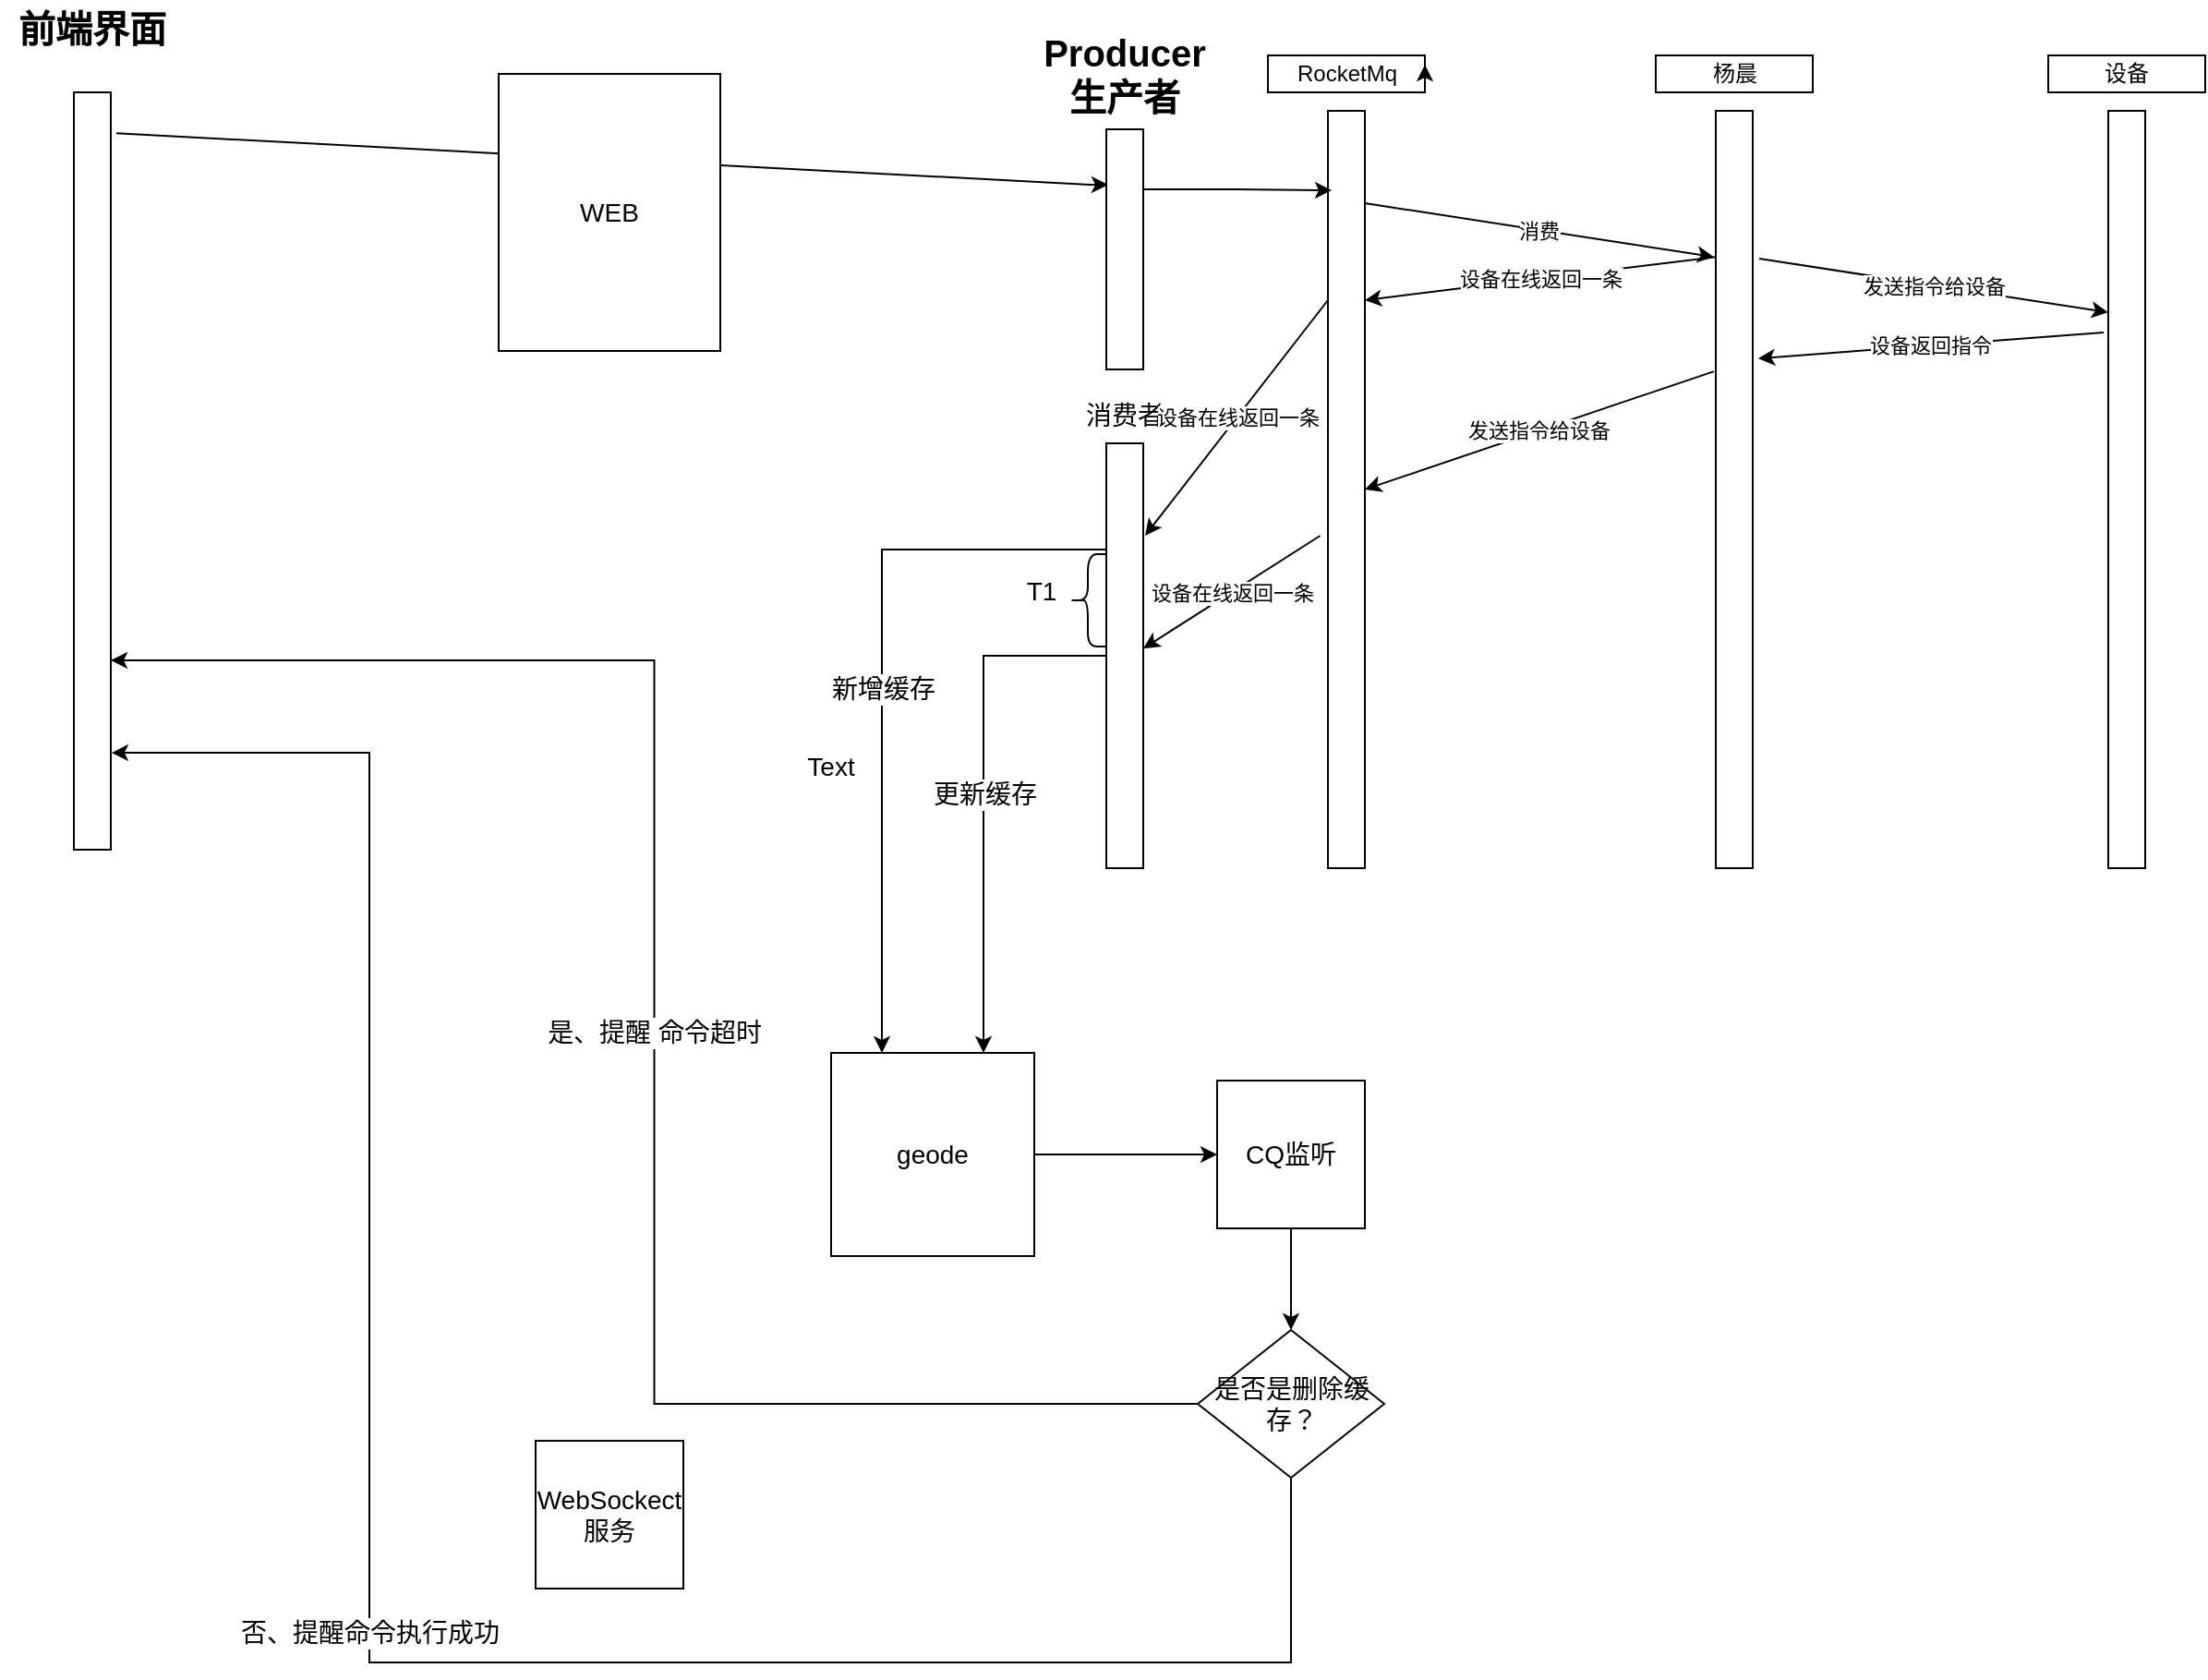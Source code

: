 <mxfile version="20.5.1" type="github">
  <diagram name="Page-1" id="74e2e168-ea6b-b213-b513-2b3c1d86103e">
    <mxGraphModel dx="2522" dy="794" grid="1" gridSize="10" guides="1" tooltips="1" connect="1" arrows="1" fold="1" page="1" pageScale="1" pageWidth="1100" pageHeight="850" background="none" math="0" shadow="0">
      <root>
        <mxCell id="0" />
        <mxCell id="1" parent="0" />
        <mxCell id="UV4veWWtO02-F0cniwVC-3" value="" style="rounded=0;whiteSpace=wrap;html=1;" vertex="1" parent="1">
          <mxGeometry x="-220" y="170" width="20" height="410" as="geometry" />
        </mxCell>
        <mxCell id="UV4veWWtO02-F0cniwVC-6" value="发送指令" style="endArrow=classic;html=1;rounded=0;exitX=1.15;exitY=0.054;exitDx=0;exitDy=0;exitPerimeter=0;entryX=0.05;entryY=0.231;entryDx=0;entryDy=0;entryPerimeter=0;" edge="1" parent="1" source="UV4veWWtO02-F0cniwVC-3" target="UV4veWWtO02-F0cniwVC-33">
          <mxGeometry width="50" height="50" relative="1" as="geometry">
            <mxPoint x="520" y="430" as="sourcePoint" />
            <mxPoint x="370" y="360" as="targetPoint" />
            <Array as="points">
              <mxPoint x="330" y="220" />
            </Array>
          </mxGeometry>
        </mxCell>
        <mxCell id="UV4veWWtO02-F0cniwVC-8" value="" style="rounded=0;whiteSpace=wrap;html=1;" vertex="1" parent="1">
          <mxGeometry x="459" y="180" width="20" height="410" as="geometry" />
        </mxCell>
        <mxCell id="UV4veWWtO02-F0cniwVC-9" value="RocketMq" style="rounded=0;whiteSpace=wrap;html=1;" vertex="1" parent="1">
          <mxGeometry x="426.5" y="150" width="85" height="20" as="geometry" />
        </mxCell>
        <mxCell id="UV4veWWtO02-F0cniwVC-10" value="" style="rounded=0;whiteSpace=wrap;html=1;" vertex="1" parent="1">
          <mxGeometry x="669" y="180" width="20" height="410" as="geometry" />
        </mxCell>
        <mxCell id="UV4veWWtO02-F0cniwVC-12" value="杨晨" style="rounded=0;whiteSpace=wrap;html=1;" vertex="1" parent="1">
          <mxGeometry x="636.5" y="150" width="85" height="20" as="geometry" />
        </mxCell>
        <mxCell id="UV4veWWtO02-F0cniwVC-13" value="" style="rounded=0;whiteSpace=wrap;html=1;" vertex="1" parent="1">
          <mxGeometry x="881.5" y="180" width="20" height="410" as="geometry" />
        </mxCell>
        <mxCell id="UV4veWWtO02-F0cniwVC-14" value="设备" style="rounded=0;whiteSpace=wrap;html=1;" vertex="1" parent="1">
          <mxGeometry x="849" y="150" width="85" height="20" as="geometry" />
        </mxCell>
        <mxCell id="UV4veWWtO02-F0cniwVC-17" value="消费" style="endArrow=classic;html=1;rounded=0;exitX=1.15;exitY=0.054;exitDx=0;exitDy=0;exitPerimeter=0;entryX=-0.05;entryY=0.193;entryDx=0;entryDy=0;entryPerimeter=0;" edge="1" parent="1" target="UV4veWWtO02-F0cniwVC-10">
          <mxGeometry width="50" height="50" relative="1" as="geometry">
            <mxPoint x="479" y="230" as="sourcePoint" />
            <mxPoint x="736" y="257.88" as="targetPoint" />
          </mxGeometry>
        </mxCell>
        <mxCell id="UV4veWWtO02-F0cniwVC-18" value="设备在线返回一条" style="endArrow=classic;html=1;rounded=0;entryX=1;entryY=0.25;entryDx=0;entryDy=0;exitX=0;exitY=0.193;exitDx=0;exitDy=0;exitPerimeter=0;" edge="1" parent="1" source="UV4veWWtO02-F0cniwVC-10" target="UV4veWWtO02-F0cniwVC-8">
          <mxGeometry width="50" height="50" relative="1" as="geometry">
            <mxPoint x="669" y="270" as="sourcePoint" />
            <mxPoint x="878" y="289.13" as="targetPoint" />
          </mxGeometry>
        </mxCell>
        <mxCell id="UV4veWWtO02-F0cniwVC-19" value="发送指令给设备" style="endArrow=classic;html=1;rounded=0;exitX=1.15;exitY=0.054;exitDx=0;exitDy=0;exitPerimeter=0;entryX=-0.05;entryY=0.193;entryDx=0;entryDy=0;entryPerimeter=0;" edge="1" parent="1">
          <mxGeometry width="50" height="50" relative="1" as="geometry">
            <mxPoint x="692.5" y="260" as="sourcePoint" />
            <mxPoint x="881.5" y="289.13" as="targetPoint" />
          </mxGeometry>
        </mxCell>
        <mxCell id="UV4veWWtO02-F0cniwVC-20" value="设备返回指令" style="endArrow=classic;html=1;rounded=0;entryX=1.15;entryY=0.327;entryDx=0;entryDy=0;entryPerimeter=0;" edge="1" parent="1" target="UV4veWWtO02-F0cniwVC-10">
          <mxGeometry width="50" height="50" relative="1" as="geometry">
            <mxPoint x="879" y="300" as="sourcePoint" />
            <mxPoint x="881.5" y="379.13" as="targetPoint" />
          </mxGeometry>
        </mxCell>
        <mxCell id="UV4veWWtO02-F0cniwVC-21" value="发送指令给设备" style="endArrow=classic;html=1;rounded=0;entryX=1;entryY=0.5;entryDx=0;entryDy=0;exitX=-0.05;exitY=0.344;exitDx=0;exitDy=0;exitPerimeter=0;" edge="1" parent="1" source="UV4veWWtO02-F0cniwVC-10" target="UV4veWWtO02-F0cniwVC-8">
          <mxGeometry width="50" height="50" relative="1" as="geometry">
            <mxPoint x="889" y="310" as="sourcePoint" />
            <mxPoint x="702" y="324.07" as="targetPoint" />
          </mxGeometry>
        </mxCell>
        <mxCell id="UV4veWWtO02-F0cniwVC-26" value="前端界面" style="text;html=1;strokeColor=none;fillColor=none;align=center;verticalAlign=middle;whiteSpace=wrap;rounded=0;fontSize=20;fontStyle=1" vertex="1" parent="1">
          <mxGeometry x="-260" y="120" width="100" height="30" as="geometry" />
        </mxCell>
        <mxCell id="UV4veWWtO02-F0cniwVC-62" style="edgeStyle=orthogonalEdgeStyle;rounded=0;orthogonalLoop=1;jettySize=auto;html=1;exitX=1;exitY=0.25;exitDx=0;exitDy=0;entryX=0.1;entryY=0.105;entryDx=0;entryDy=0;entryPerimeter=0;fontSize=14;" edge="1" parent="1" source="UV4veWWtO02-F0cniwVC-33" target="UV4veWWtO02-F0cniwVC-8">
          <mxGeometry relative="1" as="geometry" />
        </mxCell>
        <mxCell id="UV4veWWtO02-F0cniwVC-33" value="" style="rounded=0;whiteSpace=wrap;html=1;fontSize=14;" vertex="1" parent="1">
          <mxGeometry x="339" y="190" width="20" height="130" as="geometry" />
        </mxCell>
        <mxCell id="UV4veWWtO02-F0cniwVC-37" value="Producer生产者" style="text;html=1;strokeColor=none;fillColor=none;align=center;verticalAlign=middle;whiteSpace=wrap;rounded=0;fontSize=20;fontStyle=1" vertex="1" parent="1">
          <mxGeometry x="299" y="145" width="100" height="30" as="geometry" />
        </mxCell>
        <mxCell id="UV4veWWtO02-F0cniwVC-53" value="新增缓存" style="edgeStyle=orthogonalEdgeStyle;rounded=0;orthogonalLoop=1;jettySize=auto;html=1;exitX=0;exitY=0.25;exitDx=0;exitDy=0;entryX=0.25;entryY=0;entryDx=0;entryDy=0;fontSize=14;" edge="1" parent="1" source="UV4veWWtO02-F0cniwVC-41" target="UV4veWWtO02-F0cniwVC-51">
          <mxGeometry relative="1" as="geometry" />
        </mxCell>
        <mxCell id="UV4veWWtO02-F0cniwVC-41" value="" style="rounded=0;whiteSpace=wrap;html=1;fontSize=14;" vertex="1" parent="1">
          <mxGeometry x="339" y="360" width="20" height="230" as="geometry" />
        </mxCell>
        <mxCell id="UV4veWWtO02-F0cniwVC-42" value="消费者" style="text;html=1;strokeColor=none;fillColor=none;align=center;verticalAlign=middle;whiteSpace=wrap;rounded=0;fontSize=14;" vertex="1" parent="1">
          <mxGeometry x="319" y="330" width="60" height="30" as="geometry" />
        </mxCell>
        <mxCell id="UV4veWWtO02-F0cniwVC-43" value="设备在线返回一条" style="endArrow=classic;html=1;rounded=0;exitX=0;exitY=0.25;exitDx=0;exitDy=0;" edge="1" parent="1" source="UV4veWWtO02-F0cniwVC-8">
          <mxGeometry width="50" height="50" relative="1" as="geometry">
            <mxPoint x="442.0" y="410.0" as="sourcePoint" />
            <mxPoint x="360" y="410" as="targetPoint" />
          </mxGeometry>
        </mxCell>
        <mxCell id="UV4veWWtO02-F0cniwVC-44" value="设备在线返回一条" style="endArrow=classic;html=1;rounded=0;exitX=-0.158;exitY=0.412;exitDx=0;exitDy=0;exitPerimeter=0;" edge="1" parent="1">
          <mxGeometry width="50" height="50" relative="1" as="geometry">
            <mxPoint x="454.84" y="410.0" as="sourcePoint" />
            <mxPoint x="359" y="471.08" as="targetPoint" />
          </mxGeometry>
        </mxCell>
        <mxCell id="UV4veWWtO02-F0cniwVC-61" style="edgeStyle=orthogonalEdgeStyle;rounded=0;orthogonalLoop=1;jettySize=auto;html=1;exitX=1;exitY=0.5;exitDx=0;exitDy=0;entryX=0;entryY=0.5;entryDx=0;entryDy=0;fontSize=14;" edge="1" parent="1" source="UV4veWWtO02-F0cniwVC-51" target="UV4veWWtO02-F0cniwVC-57">
          <mxGeometry relative="1" as="geometry" />
        </mxCell>
        <mxCell id="UV4veWWtO02-F0cniwVC-51" value="geode" style="whiteSpace=wrap;html=1;aspect=fixed;fontSize=14;" vertex="1" parent="1">
          <mxGeometry x="190" y="690" width="110" height="110" as="geometry" />
        </mxCell>
        <mxCell id="UV4veWWtO02-F0cniwVC-54" value="更新缓存" style="edgeStyle=orthogonalEdgeStyle;rounded=0;orthogonalLoop=1;jettySize=auto;html=1;entryX=0.75;entryY=0;entryDx=0;entryDy=0;fontSize=14;exitX=0;exitY=0.5;exitDx=0;exitDy=0;" edge="1" parent="1" source="UV4veWWtO02-F0cniwVC-41" target="UV4veWWtO02-F0cniwVC-51">
          <mxGeometry relative="1" as="geometry">
            <mxPoint x="330" y="480" as="sourcePoint" />
            <mxPoint x="220" y="700" as="targetPoint" />
          </mxGeometry>
        </mxCell>
        <mxCell id="UV4veWWtO02-F0cniwVC-59" value="是、提醒 命令超时" style="edgeStyle=orthogonalEdgeStyle;rounded=0;orthogonalLoop=1;jettySize=auto;html=1;exitX=0;exitY=0.5;exitDx=0;exitDy=0;entryX=1;entryY=0.75;entryDx=0;entryDy=0;fontSize=14;" edge="1" parent="1" source="UV4veWWtO02-F0cniwVC-56" target="UV4veWWtO02-F0cniwVC-3">
          <mxGeometry relative="1" as="geometry" />
        </mxCell>
        <mxCell id="UV4veWWtO02-F0cniwVC-60" value="否、提醒命令执行成功" style="edgeStyle=orthogonalEdgeStyle;rounded=0;orthogonalLoop=1;jettySize=auto;html=1;entryX=1.021;entryY=0.872;entryDx=0;entryDy=0;entryPerimeter=0;fontSize=14;" edge="1" parent="1" source="UV4veWWtO02-F0cniwVC-56" target="UV4veWWtO02-F0cniwVC-3">
          <mxGeometry relative="1" as="geometry">
            <Array as="points">
              <mxPoint x="439" y="1020" />
              <mxPoint x="-60" y="1020" />
              <mxPoint x="-60" y="528" />
            </Array>
          </mxGeometry>
        </mxCell>
        <mxCell id="UV4veWWtO02-F0cniwVC-56" value="是否是删除缓存？" style="rhombus;whiteSpace=wrap;html=1;fontSize=14;" vertex="1" parent="1">
          <mxGeometry x="388.5" y="840" width="101" height="80" as="geometry" />
        </mxCell>
        <mxCell id="UV4veWWtO02-F0cniwVC-58" style="edgeStyle=orthogonalEdgeStyle;rounded=0;orthogonalLoop=1;jettySize=auto;html=1;exitX=0.5;exitY=1;exitDx=0;exitDy=0;entryX=0.5;entryY=0;entryDx=0;entryDy=0;fontSize=14;" edge="1" parent="1" source="UV4veWWtO02-F0cniwVC-57" target="UV4veWWtO02-F0cniwVC-56">
          <mxGeometry relative="1" as="geometry" />
        </mxCell>
        <mxCell id="UV4veWWtO02-F0cniwVC-57" value="CQ监听" style="whiteSpace=wrap;html=1;aspect=fixed;fontSize=14;" vertex="1" parent="1">
          <mxGeometry x="399" y="705" width="80" height="80" as="geometry" />
        </mxCell>
        <mxCell id="UV4veWWtO02-F0cniwVC-63" value="WebSockect服务" style="whiteSpace=wrap;html=1;aspect=fixed;fontSize=14;" vertex="1" parent="1">
          <mxGeometry x="30" y="900" width="80" height="80" as="geometry" />
        </mxCell>
        <mxCell id="UV4veWWtO02-F0cniwVC-64" style="edgeStyle=orthogonalEdgeStyle;rounded=0;orthogonalLoop=1;jettySize=auto;html=1;exitX=1;exitY=0.5;exitDx=0;exitDy=0;entryX=1;entryY=0.25;entryDx=0;entryDy=0;fontSize=14;" edge="1" parent="1" source="UV4veWWtO02-F0cniwVC-9" target="UV4veWWtO02-F0cniwVC-9">
          <mxGeometry relative="1" as="geometry" />
        </mxCell>
        <mxCell id="UV4veWWtO02-F0cniwVC-66" value="WEB" style="rounded=0;whiteSpace=wrap;html=1;fontSize=14;" vertex="1" parent="1">
          <mxGeometry x="10" y="160" width="120" height="150" as="geometry" />
        </mxCell>
        <mxCell id="UV4veWWtO02-F0cniwVC-67" value="Text" style="text;html=1;strokeColor=none;fillColor=none;align=center;verticalAlign=middle;whiteSpace=wrap;rounded=0;fontSize=14;" vertex="1" parent="1">
          <mxGeometry x="160" y="520" width="60" height="30" as="geometry" />
        </mxCell>
        <mxCell id="UV4veWWtO02-F0cniwVC-68" value="" style="shape=curlyBracket;whiteSpace=wrap;html=1;rounded=1;fontSize=14;" vertex="1" parent="1">
          <mxGeometry x="319" y="420" width="20" height="50" as="geometry" />
        </mxCell>
        <mxCell id="UV4veWWtO02-F0cniwVC-69" value="T1" style="text;html=1;strokeColor=none;fillColor=none;align=center;verticalAlign=middle;whiteSpace=wrap;rounded=0;fontSize=14;" vertex="1" parent="1">
          <mxGeometry x="289" y="427.5" width="30" height="25" as="geometry" />
        </mxCell>
      </root>
    </mxGraphModel>
  </diagram>
</mxfile>
